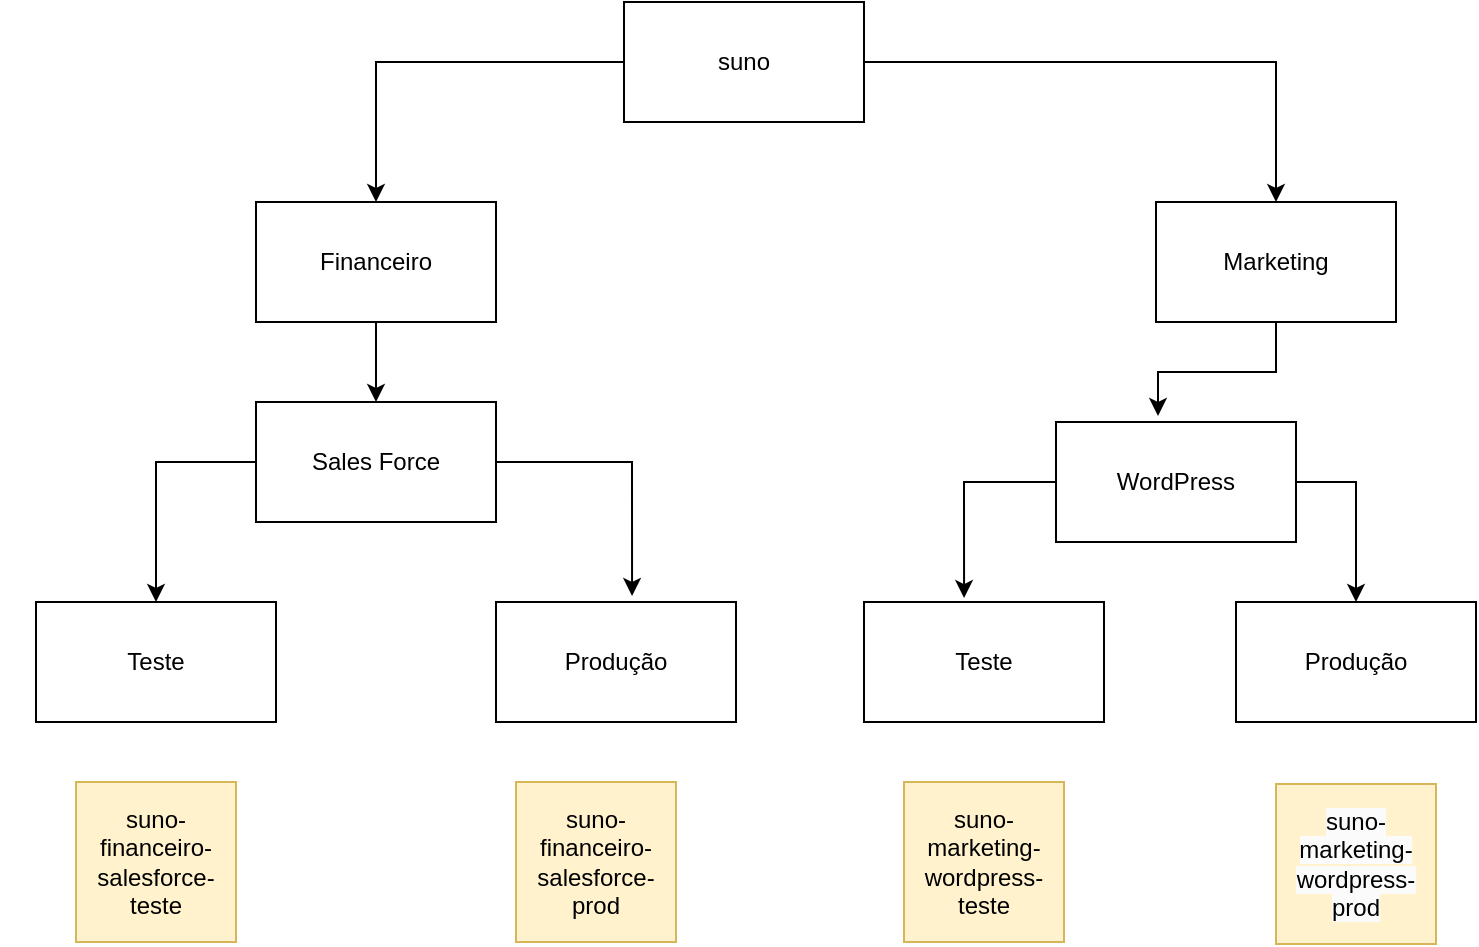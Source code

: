 <mxfile version="20.8.13" type="github" pages="2">
  <diagram name="Org-GCP" id="qWbsYyx7yUVWrLBtKBQk">
    <mxGraphModel dx="1434" dy="748" grid="1" gridSize="10" guides="1" tooltips="1" connect="1" arrows="1" fold="1" page="1" pageScale="1" pageWidth="827" pageHeight="1169" math="0" shadow="0">
      <root>
        <mxCell id="0" />
        <mxCell id="1" parent="0" />
        <mxCell id="30p8xP6BXVfEvmPfyUbN-12" style="edgeStyle=orthogonalEdgeStyle;rounded=0;orthogonalLoop=1;jettySize=auto;html=1;exitX=0;exitY=0.5;exitDx=0;exitDy=0;entryX=0.5;entryY=0;entryDx=0;entryDy=0;" edge="1" parent="1" source="30p8xP6BXVfEvmPfyUbN-1" target="30p8xP6BXVfEvmPfyUbN-2">
          <mxGeometry relative="1" as="geometry" />
        </mxCell>
        <mxCell id="30p8xP6BXVfEvmPfyUbN-13" style="edgeStyle=orthogonalEdgeStyle;rounded=0;orthogonalLoop=1;jettySize=auto;html=1;exitX=1;exitY=0.5;exitDx=0;exitDy=0;" edge="1" parent="1" source="30p8xP6BXVfEvmPfyUbN-1" target="30p8xP6BXVfEvmPfyUbN-3">
          <mxGeometry relative="1" as="geometry" />
        </mxCell>
        <mxCell id="30p8xP6BXVfEvmPfyUbN-1" value="suno" style="rounded=0;whiteSpace=wrap;html=1;" vertex="1" parent="1">
          <mxGeometry x="354" y="60" width="120" height="60" as="geometry" />
        </mxCell>
        <mxCell id="30p8xP6BXVfEvmPfyUbN-14" style="edgeStyle=orthogonalEdgeStyle;rounded=0;orthogonalLoop=1;jettySize=auto;html=1;exitX=0.5;exitY=1;exitDx=0;exitDy=0;entryX=0.5;entryY=0;entryDx=0;entryDy=0;" edge="1" parent="1" source="30p8xP6BXVfEvmPfyUbN-2" target="30p8xP6BXVfEvmPfyUbN-4">
          <mxGeometry relative="1" as="geometry" />
        </mxCell>
        <mxCell id="30p8xP6BXVfEvmPfyUbN-2" value="Financeiro" style="rounded=0;whiteSpace=wrap;html=1;" vertex="1" parent="1">
          <mxGeometry x="170" y="160" width="120" height="60" as="geometry" />
        </mxCell>
        <mxCell id="30p8xP6BXVfEvmPfyUbN-17" style="edgeStyle=orthogonalEdgeStyle;rounded=0;orthogonalLoop=1;jettySize=auto;html=1;exitX=0.5;exitY=1;exitDx=0;exitDy=0;entryX=0.425;entryY=-0.05;entryDx=0;entryDy=0;entryPerimeter=0;" edge="1" parent="1" source="30p8xP6BXVfEvmPfyUbN-3" target="30p8xP6BXVfEvmPfyUbN-8">
          <mxGeometry relative="1" as="geometry" />
        </mxCell>
        <mxCell id="30p8xP6BXVfEvmPfyUbN-3" value="Marketing" style="rounded=0;whiteSpace=wrap;html=1;" vertex="1" parent="1">
          <mxGeometry x="620" y="160" width="120" height="60" as="geometry" />
        </mxCell>
        <mxCell id="30p8xP6BXVfEvmPfyUbN-15" style="edgeStyle=orthogonalEdgeStyle;rounded=0;orthogonalLoop=1;jettySize=auto;html=1;exitX=0;exitY=0.5;exitDx=0;exitDy=0;entryX=0.5;entryY=0;entryDx=0;entryDy=0;" edge="1" parent="1" source="30p8xP6BXVfEvmPfyUbN-4" target="30p8xP6BXVfEvmPfyUbN-5">
          <mxGeometry relative="1" as="geometry" />
        </mxCell>
        <mxCell id="30p8xP6BXVfEvmPfyUbN-16" style="edgeStyle=orthogonalEdgeStyle;rounded=0;orthogonalLoop=1;jettySize=auto;html=1;exitX=1;exitY=0.5;exitDx=0;exitDy=0;entryX=0.567;entryY=-0.05;entryDx=0;entryDy=0;entryPerimeter=0;" edge="1" parent="1" source="30p8xP6BXVfEvmPfyUbN-4" target="30p8xP6BXVfEvmPfyUbN-6">
          <mxGeometry relative="1" as="geometry" />
        </mxCell>
        <mxCell id="30p8xP6BXVfEvmPfyUbN-4" value="Sales Force" style="rounded=0;whiteSpace=wrap;html=1;" vertex="1" parent="1">
          <mxGeometry x="170" y="260" width="120" height="60" as="geometry" />
        </mxCell>
        <mxCell id="30p8xP6BXVfEvmPfyUbN-5" value="Teste" style="rounded=0;whiteSpace=wrap;html=1;" vertex="1" parent="1">
          <mxGeometry x="60" y="360" width="120" height="60" as="geometry" />
        </mxCell>
        <mxCell id="30p8xP6BXVfEvmPfyUbN-6" value="Produção" style="rounded=0;whiteSpace=wrap;html=1;" vertex="1" parent="1">
          <mxGeometry x="290" y="360" width="120" height="60" as="geometry" />
        </mxCell>
        <mxCell id="30p8xP6BXVfEvmPfyUbN-7" value="Teste" style="rounded=0;whiteSpace=wrap;html=1;" vertex="1" parent="1">
          <mxGeometry x="474" y="360" width="120" height="60" as="geometry" />
        </mxCell>
        <mxCell id="30p8xP6BXVfEvmPfyUbN-18" style="edgeStyle=orthogonalEdgeStyle;rounded=0;orthogonalLoop=1;jettySize=auto;html=1;exitX=0;exitY=0.5;exitDx=0;exitDy=0;entryX=0.417;entryY=-0.033;entryDx=0;entryDy=0;entryPerimeter=0;" edge="1" parent="1" source="30p8xP6BXVfEvmPfyUbN-8" target="30p8xP6BXVfEvmPfyUbN-7">
          <mxGeometry relative="1" as="geometry" />
        </mxCell>
        <mxCell id="30p8xP6BXVfEvmPfyUbN-19" style="edgeStyle=orthogonalEdgeStyle;rounded=0;orthogonalLoop=1;jettySize=auto;html=1;exitX=1;exitY=0.5;exitDx=0;exitDy=0;" edge="1" parent="1" source="30p8xP6BXVfEvmPfyUbN-8" target="30p8xP6BXVfEvmPfyUbN-9">
          <mxGeometry relative="1" as="geometry" />
        </mxCell>
        <mxCell id="30p8xP6BXVfEvmPfyUbN-8" value="WordPress" style="rounded=0;whiteSpace=wrap;html=1;" vertex="1" parent="1">
          <mxGeometry x="570" y="270" width="120" height="60" as="geometry" />
        </mxCell>
        <mxCell id="30p8xP6BXVfEvmPfyUbN-9" value="Produção" style="rounded=0;whiteSpace=wrap;html=1;" vertex="1" parent="1">
          <mxGeometry x="660" y="360" width="120" height="60" as="geometry" />
        </mxCell>
        <mxCell id="jpbySltI7WrJQ79-2XJy-2" value="suno-financeiro-salesforce-teste" style="whiteSpace=wrap;html=1;aspect=fixed;fillColor=#fff2cc;strokeColor=#d6b656;" vertex="1" parent="1">
          <mxGeometry x="80" y="450" width="80" height="80" as="geometry" />
        </mxCell>
        <mxCell id="jpbySltI7WrJQ79-2XJy-3" value="&lt;span style=&quot;color: rgb(0, 0, 0); font-family: Helvetica; font-size: 12px; font-style: normal; font-variant-ligatures: normal; font-variant-caps: normal; font-weight: 400; letter-spacing: normal; orphans: 2; text-align: center; text-indent: 0px; text-transform: none; widows: 2; word-spacing: 0px; -webkit-text-stroke-width: 0px; background-color: rgb(251, 251, 251); text-decoration-thickness: initial; text-decoration-style: initial; text-decoration-color: initial; float: none; display: inline !important;&quot;&gt;suno-marketing-wordpress-prod&lt;/span&gt;" style="whiteSpace=wrap;html=1;aspect=fixed;fillColor=#fff2cc;strokeColor=#d6b656;" vertex="1" parent="1">
          <mxGeometry x="680" y="451" width="80" height="80" as="geometry" />
        </mxCell>
        <mxCell id="jpbySltI7WrJQ79-2XJy-4" value="suno-financeiro-salesforce-prod" style="whiteSpace=wrap;html=1;aspect=fixed;fillColor=#fff2cc;strokeColor=#d6b656;" vertex="1" parent="1">
          <mxGeometry x="300" y="450" width="80" height="80" as="geometry" />
        </mxCell>
        <mxCell id="jpbySltI7WrJQ79-2XJy-5" value="suno-marketing-wordpress-teste" style="whiteSpace=wrap;html=1;aspect=fixed;fillColor=#fff2cc;strokeColor=#d6b656;" vertex="1" parent="1">
          <mxGeometry x="494" y="450" width="80" height="80" as="geometry" />
        </mxCell>
        <mxCell id="jpbySltI7WrJQ79-2XJy-6" value="" style="shape=image;html=1;verticalAlign=top;verticalLabelPosition=bottom;labelBackgroundColor=#ffffff;imageAspect=0;aspect=fixed;image=https://cdn1.iconfinder.com/data/icons/hawcons/32/698929-icon-96-folders-128.png" vertex="1" parent="1">
          <mxGeometry x="150" y="140" width="38" height="38" as="geometry" />
        </mxCell>
        <mxCell id="jpbySltI7WrJQ79-2XJy-8" value="" style="shape=image;html=1;verticalAlign=top;verticalLabelPosition=bottom;labelBackgroundColor=#ffffff;imageAspect=0;aspect=fixed;image=https://cdn1.iconfinder.com/data/icons/hawcons/32/698929-icon-96-folders-128.png" vertex="1" parent="1">
          <mxGeometry x="150" y="240" width="38" height="38" as="geometry" />
        </mxCell>
        <mxCell id="jpbySltI7WrJQ79-2XJy-9" value="" style="shape=image;html=1;verticalAlign=top;verticalLabelPosition=bottom;labelBackgroundColor=#ffffff;imageAspect=0;aspect=fixed;image=https://cdn1.iconfinder.com/data/icons/hawcons/32/698929-icon-96-folders-128.png" vertex="1" parent="1">
          <mxGeometry x="42" y="340" width="38" height="38" as="geometry" />
        </mxCell>
        <mxCell id="jpbySltI7WrJQ79-2XJy-10" value="" style="shape=image;html=1;verticalAlign=top;verticalLabelPosition=bottom;labelBackgroundColor=#ffffff;imageAspect=0;aspect=fixed;image=https://cdn1.iconfinder.com/data/icons/hawcons/32/698929-icon-96-folders-128.png" vertex="1" parent="1">
          <mxGeometry x="270" y="340" width="38" height="38" as="geometry" />
        </mxCell>
        <mxCell id="jpbySltI7WrJQ79-2XJy-11" value="" style="shape=image;html=1;verticalAlign=top;verticalLabelPosition=bottom;labelBackgroundColor=#ffffff;imageAspect=0;aspect=fixed;image=https://cdn1.iconfinder.com/data/icons/hawcons/32/698929-icon-96-folders-128.png" vertex="1" parent="1">
          <mxGeometry x="610" y="140" width="38" height="38" as="geometry" />
        </mxCell>
        <mxCell id="jpbySltI7WrJQ79-2XJy-12" value="" style="shape=image;html=1;verticalAlign=top;verticalLabelPosition=bottom;labelBackgroundColor=#ffffff;imageAspect=0;aspect=fixed;image=https://cdn1.iconfinder.com/data/icons/hawcons/32/698929-icon-96-folders-128.png" vertex="1" parent="1">
          <mxGeometry x="556" y="250" width="38" height="38" as="geometry" />
        </mxCell>
        <mxCell id="jpbySltI7WrJQ79-2XJy-13" value="" style="shape=image;html=1;verticalAlign=top;verticalLabelPosition=bottom;labelBackgroundColor=#ffffff;imageAspect=0;aspect=fixed;image=https://cdn1.iconfinder.com/data/icons/hawcons/32/698929-icon-96-folders-128.png" vertex="1" parent="1">
          <mxGeometry x="456" y="340" width="38" height="38" as="geometry" />
        </mxCell>
        <mxCell id="jpbySltI7WrJQ79-2XJy-14" value="" style="shape=image;html=1;verticalAlign=top;verticalLabelPosition=bottom;labelBackgroundColor=#ffffff;imageAspect=0;aspect=fixed;image=https://cdn1.iconfinder.com/data/icons/hawcons/32/698929-icon-96-folders-128.png" vertex="1" parent="1">
          <mxGeometry x="642" y="340" width="38" height="38" as="geometry" />
        </mxCell>
      </root>
    </mxGraphModel>
  </diagram>
  <diagram id="bnSMEfWSxyL25ju5KZUT" name="Org-grupos">
    <mxGraphModel dx="1434" dy="748" grid="1" gridSize="10" guides="1" tooltips="1" connect="1" arrows="1" fold="1" page="1" pageScale="1" pageWidth="827" pageHeight="1169" math="0" shadow="0">
      <root>
        <mxCell id="0" />
        <mxCell id="1" parent="0" />
        <mxCell id="pq-kEgfI5A8axtiyv3OC-5" style="edgeStyle=orthogonalEdgeStyle;rounded=0;orthogonalLoop=1;jettySize=auto;html=1;exitX=1;exitY=0.5;exitDx=0;exitDy=0;entryX=0.5;entryY=0;entryDx=0;entryDy=0;" edge="1" parent="1" source="h2X08Re1CWbESjCuIPze-1" target="h2X08Re1CWbESjCuIPze-2">
          <mxGeometry relative="1" as="geometry" />
        </mxCell>
        <mxCell id="pq-kEgfI5A8axtiyv3OC-6" style="edgeStyle=orthogonalEdgeStyle;rounded=0;orthogonalLoop=1;jettySize=auto;html=1;exitX=1;exitY=0.25;exitDx=0;exitDy=0;entryX=0.5;entryY=0;entryDx=0;entryDy=0;" edge="1" parent="1" source="h2X08Re1CWbESjCuIPze-1" target="h2X08Re1CWbESjCuIPze-5">
          <mxGeometry relative="1" as="geometry" />
        </mxCell>
        <mxCell id="pq-kEgfI5A8axtiyv3OC-7" style="edgeStyle=orthogonalEdgeStyle;rounded=0;orthogonalLoop=1;jettySize=auto;html=1;exitX=0;exitY=0.25;exitDx=0;exitDy=0;entryX=0.4;entryY=0.017;entryDx=0;entryDy=0;entryPerimeter=0;" edge="1" parent="1" source="h2X08Re1CWbESjCuIPze-1" target="h2X08Re1CWbESjCuIPze-4">
          <mxGeometry relative="1" as="geometry" />
        </mxCell>
        <mxCell id="pq-kEgfI5A8axtiyv3OC-8" style="edgeStyle=orthogonalEdgeStyle;rounded=0;orthogonalLoop=1;jettySize=auto;html=1;exitX=0;exitY=0.5;exitDx=0;exitDy=0;" edge="1" parent="1" source="h2X08Re1CWbESjCuIPze-1" target="h2X08Re1CWbESjCuIPze-3">
          <mxGeometry relative="1" as="geometry" />
        </mxCell>
        <mxCell id="h2X08Re1CWbESjCuIPze-1" value="suno.com.br" style="rounded=0;whiteSpace=wrap;html=1;" vertex="1" parent="1">
          <mxGeometry x="350" y="140" width="120" height="60" as="geometry" />
        </mxCell>
        <mxCell id="pq-kEgfI5A8axtiyv3OC-15" style="edgeStyle=orthogonalEdgeStyle;rounded=0;orthogonalLoop=1;jettySize=auto;html=1;exitX=0.5;exitY=1;exitDx=0;exitDy=0;entryX=0.551;entryY=-0.06;entryDx=0;entryDy=0;entryPerimeter=0;" edge="1" parent="1" source="h2X08Re1CWbESjCuIPze-2" target="pq-kEgfI5A8axtiyv3OC-12">
          <mxGeometry relative="1" as="geometry" />
        </mxCell>
        <mxCell id="h2X08Re1CWbESjCuIPze-2" value="infra" style="rounded=0;whiteSpace=wrap;html=1;" vertex="1" parent="1">
          <mxGeometry x="480" y="240" width="120" height="60" as="geometry" />
        </mxCell>
        <mxCell id="pq-kEgfI5A8axtiyv3OC-14" style="edgeStyle=orthogonalEdgeStyle;rounded=0;orthogonalLoop=1;jettySize=auto;html=1;exitX=0.5;exitY=1;exitDx=0;exitDy=0;entryX=0.5;entryY=-0.04;entryDx=0;entryDy=0;entryPerimeter=0;" edge="1" parent="1" source="h2X08Re1CWbESjCuIPze-3" target="pq-kEgfI5A8axtiyv3OC-10">
          <mxGeometry relative="1" as="geometry" />
        </mxCell>
        <mxCell id="h2X08Re1CWbESjCuIPze-3" value="marketing" style="rounded=0;whiteSpace=wrap;html=1;" vertex="1" parent="1">
          <mxGeometry x="230" y="240" width="120" height="60" as="geometry" />
        </mxCell>
        <mxCell id="pq-kEgfI5A8axtiyv3OC-13" style="edgeStyle=orthogonalEdgeStyle;rounded=0;orthogonalLoop=1;jettySize=auto;html=1;exitX=0.5;exitY=1;exitDx=0;exitDy=0;entryX=0.603;entryY=0.04;entryDx=0;entryDy=0;entryPerimeter=0;" edge="1" parent="1" source="h2X08Re1CWbESjCuIPze-4" target="pq-kEgfI5A8axtiyv3OC-9">
          <mxGeometry relative="1" as="geometry" />
        </mxCell>
        <mxCell id="h2X08Re1CWbESjCuIPze-4" value="financeiro" style="rounded=0;whiteSpace=wrap;html=1;" vertex="1" parent="1">
          <mxGeometry x="40" y="240" width="120" height="60" as="geometry" />
        </mxCell>
        <mxCell id="pq-kEgfI5A8axtiyv3OC-16" style="edgeStyle=orthogonalEdgeStyle;rounded=0;orthogonalLoop=1;jettySize=auto;html=1;exitX=0.5;exitY=1;exitDx=0;exitDy=0;entryX=0.603;entryY=-0.02;entryDx=0;entryDy=0;entryPerimeter=0;" edge="1" parent="1" source="h2X08Re1CWbESjCuIPze-5" target="pq-kEgfI5A8axtiyv3OC-11">
          <mxGeometry relative="1" as="geometry" />
        </mxCell>
        <mxCell id="h2X08Re1CWbESjCuIPze-5" value="infosec" style="rounded=0;whiteSpace=wrap;html=1;" vertex="1" parent="1">
          <mxGeometry x="660" y="240" width="120" height="60" as="geometry" />
        </mxCell>
        <mxCell id="pq-kEgfI5A8axtiyv3OC-1" value="" style="verticalLabelPosition=bottom;sketch=0;html=1;fillColor=#282828;strokeColor=none;verticalAlign=top;pointerEvents=1;align=center;shape=mxgraph.cisco_safe.people_places_things_icons.icon9;" vertex="1" parent="1">
          <mxGeometry x="30" y="230" width="30" height="25" as="geometry" />
        </mxCell>
        <mxCell id="pq-kEgfI5A8axtiyv3OC-2" value="" style="verticalLabelPosition=bottom;sketch=0;html=1;fillColor=#282828;strokeColor=none;verticalAlign=top;pointerEvents=1;align=center;shape=mxgraph.cisco_safe.people_places_things_icons.icon9;" vertex="1" parent="1">
          <mxGeometry x="220" y="230" width="30" height="25" as="geometry" />
        </mxCell>
        <mxCell id="pq-kEgfI5A8axtiyv3OC-3" value="" style="verticalLabelPosition=bottom;sketch=0;html=1;fillColor=#282828;strokeColor=none;verticalAlign=top;pointerEvents=1;align=center;shape=mxgraph.cisco_safe.people_places_things_icons.icon9;" vertex="1" parent="1">
          <mxGeometry x="470" y="230" width="30" height="25" as="geometry" />
        </mxCell>
        <mxCell id="pq-kEgfI5A8axtiyv3OC-4" value="" style="verticalLabelPosition=bottom;sketch=0;html=1;fillColor=#282828;strokeColor=none;verticalAlign=top;pointerEvents=1;align=center;shape=mxgraph.cisco_safe.people_places_things_icons.icon9;" vertex="1" parent="1">
          <mxGeometry x="650" y="230" width="30" height="25" as="geometry" />
        </mxCell>
        <mxCell id="pq-kEgfI5A8axtiyv3OC-9" value="" style="verticalLabelPosition=bottom;sketch=0;html=1;fillColor=#282828;strokeColor=none;verticalAlign=top;pointerEvents=1;align=center;shape=mxgraph.cisco_safe.people_places_things_icons.icon8;" vertex="1" parent="1">
          <mxGeometry x="90.25" y="380" width="19.5" height="50" as="geometry" />
        </mxCell>
        <mxCell id="pq-kEgfI5A8axtiyv3OC-10" value="" style="verticalLabelPosition=bottom;sketch=0;html=1;fillColor=#282828;strokeColor=none;verticalAlign=top;pointerEvents=1;align=center;shape=mxgraph.cisco_safe.people_places_things_icons.icon8;" vertex="1" parent="1">
          <mxGeometry x="280.25" y="380" width="19.5" height="50" as="geometry" />
        </mxCell>
        <mxCell id="pq-kEgfI5A8axtiyv3OC-11" value="" style="verticalLabelPosition=bottom;sketch=0;html=1;fillColor=#282828;strokeColor=none;verticalAlign=top;pointerEvents=1;align=center;shape=mxgraph.cisco_safe.people_places_things_icons.icon8;" vertex="1" parent="1">
          <mxGeometry x="710.25" y="380" width="19.5" height="50" as="geometry" />
        </mxCell>
        <mxCell id="pq-kEgfI5A8axtiyv3OC-12" value="" style="verticalLabelPosition=bottom;sketch=0;html=1;fillColor=#282828;strokeColor=none;verticalAlign=top;pointerEvents=1;align=center;shape=mxgraph.cisco_safe.people_places_things_icons.icon8;" vertex="1" parent="1">
          <mxGeometry x="530.25" y="380" width="19.5" height="50" as="geometry" />
        </mxCell>
      </root>
    </mxGraphModel>
  </diagram>
</mxfile>
